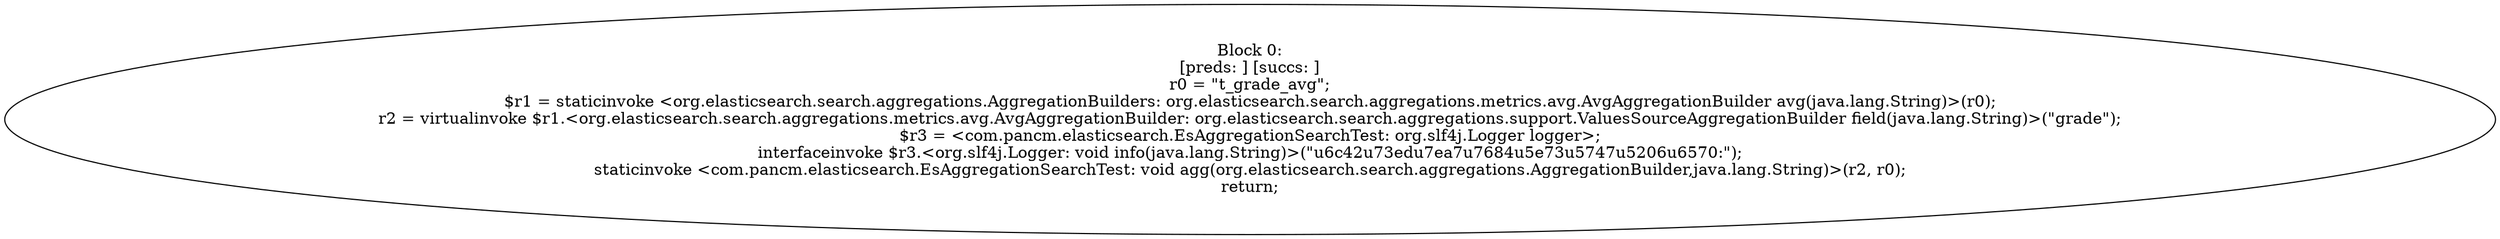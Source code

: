 digraph "unitGraph" {
    "Block 0:
[preds: ] [succs: ]
r0 = \"t_grade_avg\";
$r1 = staticinvoke <org.elasticsearch.search.aggregations.AggregationBuilders: org.elasticsearch.search.aggregations.metrics.avg.AvgAggregationBuilder avg(java.lang.String)>(r0);
r2 = virtualinvoke $r1.<org.elasticsearch.search.aggregations.metrics.avg.AvgAggregationBuilder: org.elasticsearch.search.aggregations.support.ValuesSourceAggregationBuilder field(java.lang.String)>(\"grade\");
$r3 = <com.pancm.elasticsearch.EsAggregationSearchTest: org.slf4j.Logger logger>;
interfaceinvoke $r3.<org.slf4j.Logger: void info(java.lang.String)>(\"\u6c42\u73ed\u7ea7\u7684\u5e73\u5747\u5206\u6570:\");
staticinvoke <com.pancm.elasticsearch.EsAggregationSearchTest: void agg(org.elasticsearch.search.aggregations.AggregationBuilder,java.lang.String)>(r2, r0);
return;
"
}
